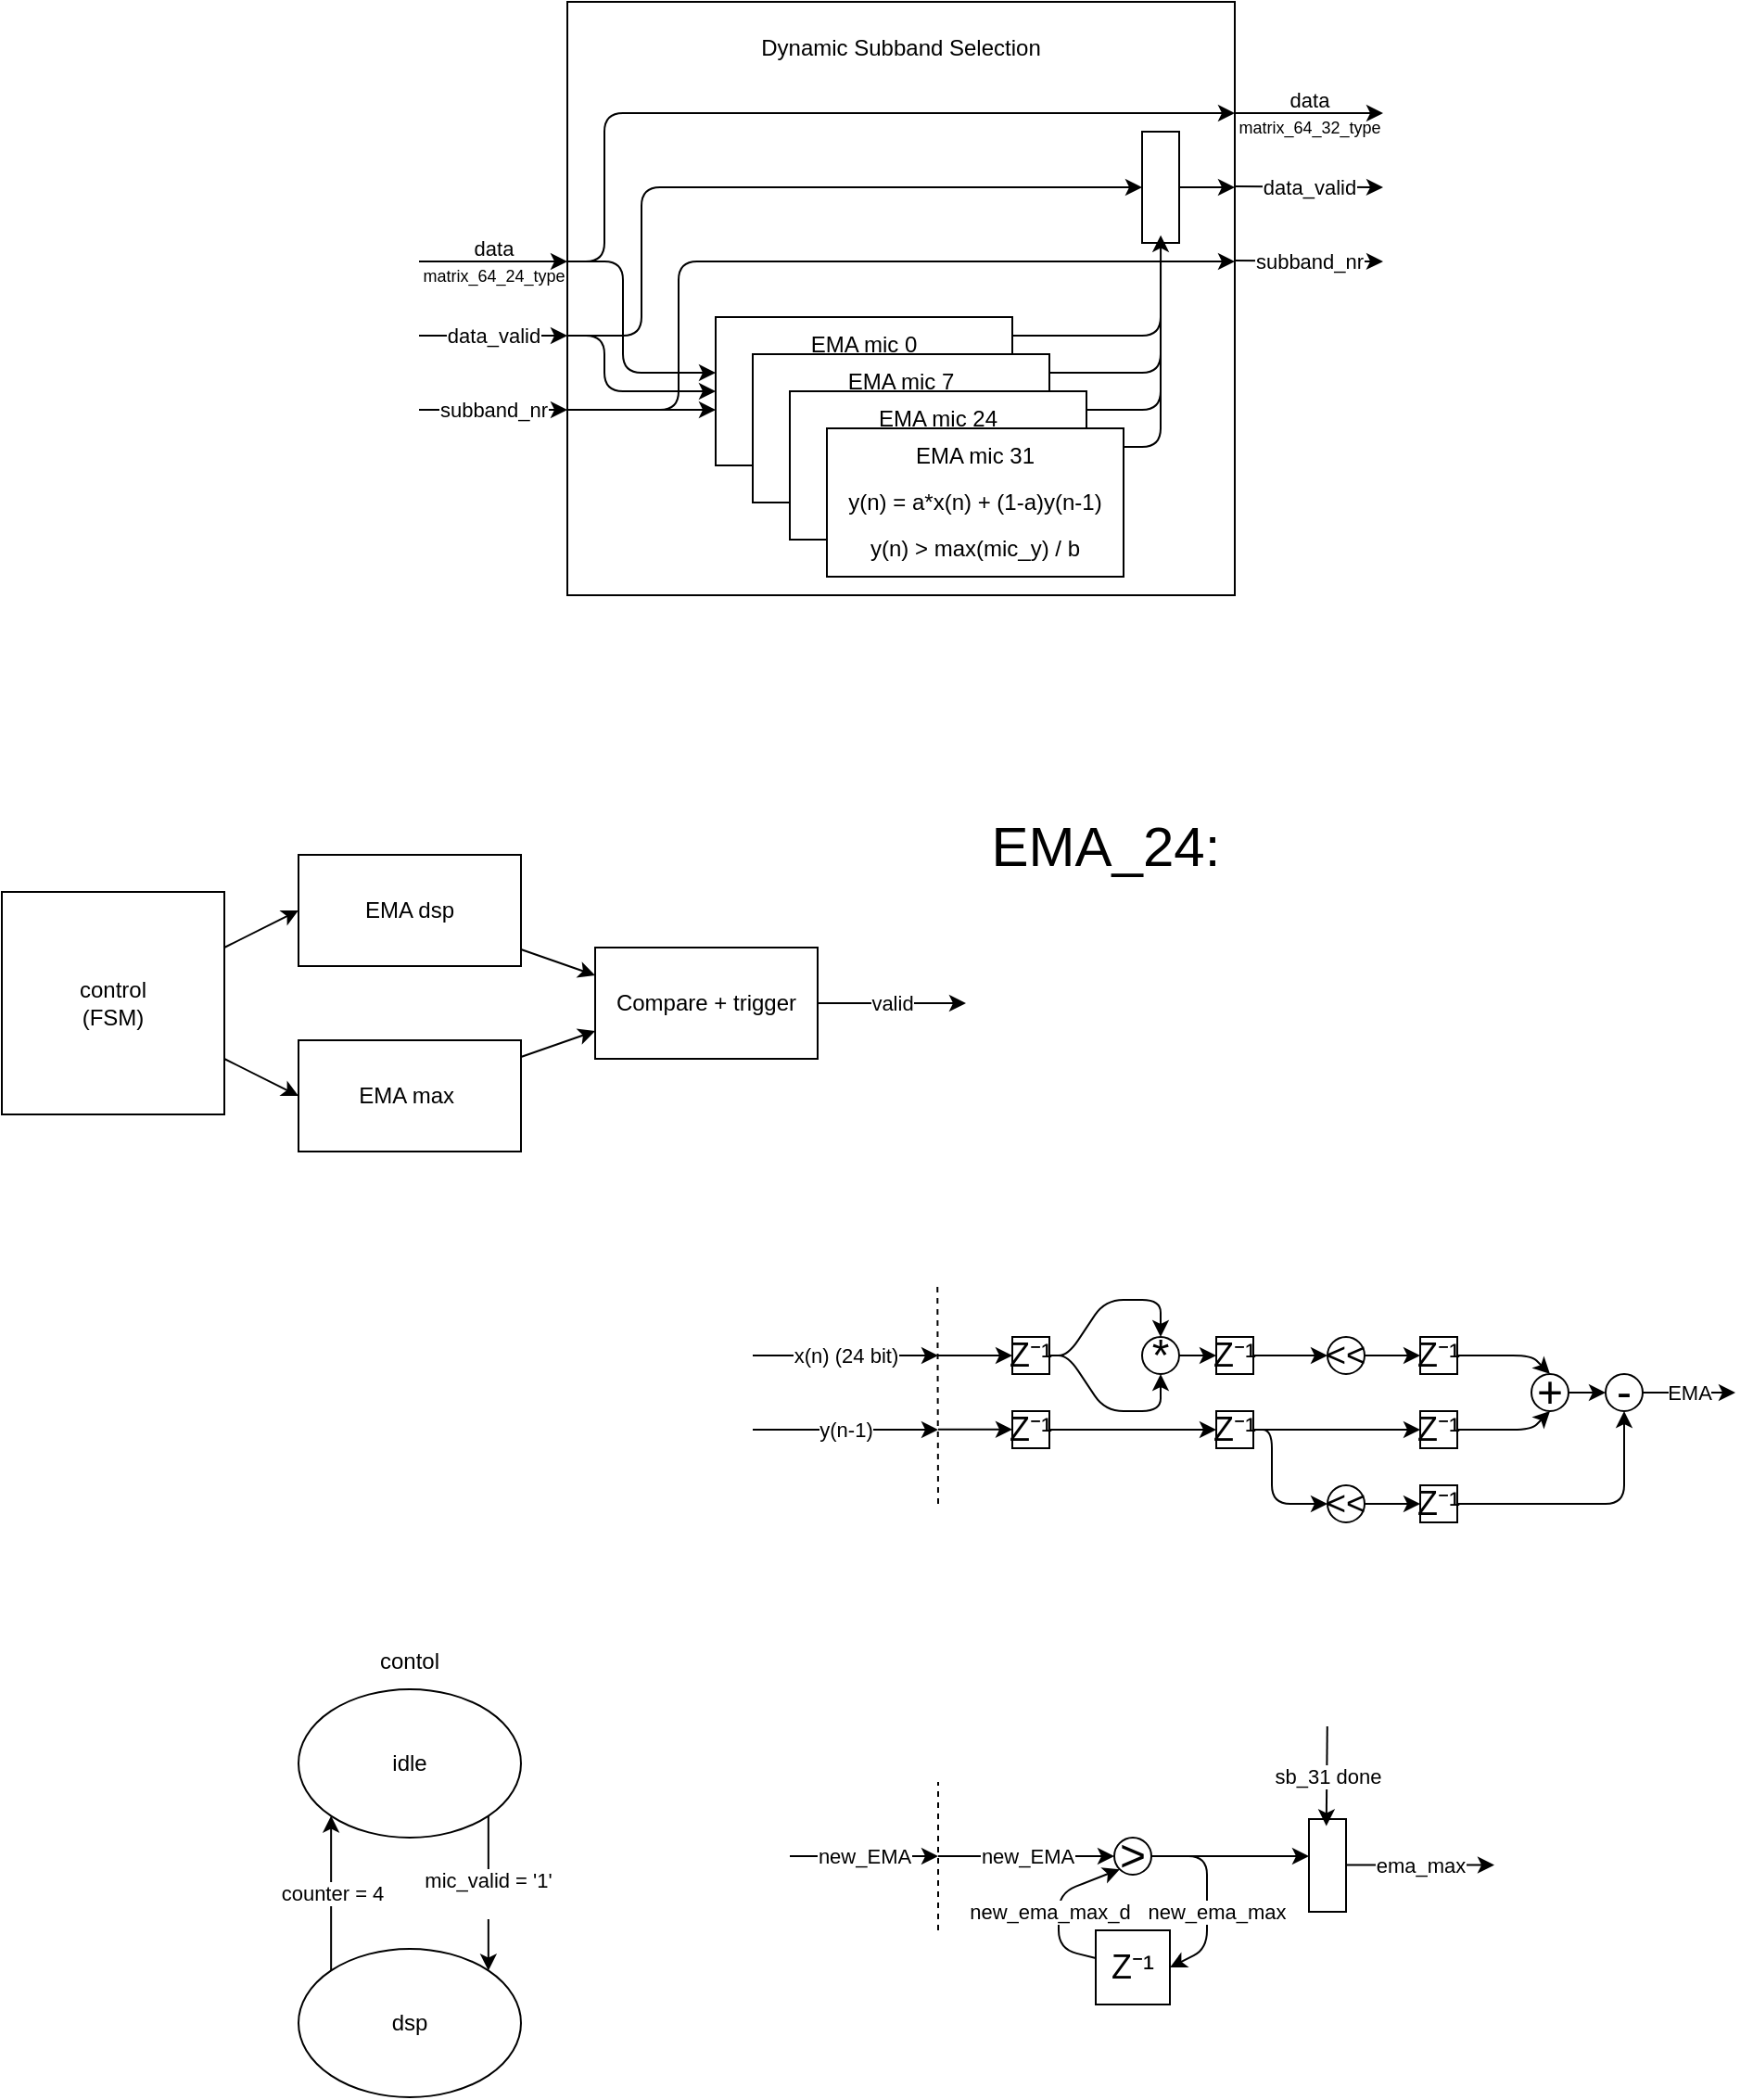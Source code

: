 <mxfile>
    <diagram id="4cmVSjoLq1-_rq1nJ965" name="Page-1">
        <mxGraphModel dx="-432" dy="1437" grid="1" gridSize="10" guides="1" tooltips="1" connect="1" arrows="1" fold="1" page="1" pageScale="1" pageWidth="1169" pageHeight="827" math="0" shadow="0">
            <root>
                <mxCell id="0"/>
                <mxCell id="1" parent="0"/>
                <mxCell id="14" value="x(n) (24 bit)" style="endArrow=classic;html=1;" parent="1" edge="1">
                    <mxGeometry width="50" height="50" relative="1" as="geometry">
                        <mxPoint x="1660" y="330" as="sourcePoint"/>
                        <mxPoint x="1760" y="330" as="targetPoint"/>
                        <mxPoint as="offset"/>
                    </mxGeometry>
                </mxCell>
                <mxCell id="15" value="" style="endArrow=none;dashed=1;html=1;" parent="1" edge="1">
                    <mxGeometry width="50" height="50" relative="1" as="geometry">
                        <mxPoint x="1760" y="410" as="sourcePoint"/>
                        <mxPoint x="1759.62" y="290" as="targetPoint"/>
                    </mxGeometry>
                </mxCell>
                <mxCell id="16" value="" style="endArrow=classic;html=1;entryX=0.5;entryY=1;entryDx=0;entryDy=0;exitX=1;exitY=0.5;exitDx=0;exitDy=0;" parent="1" source="20" target="18" edge="1">
                    <mxGeometry width="50" height="50" relative="1" as="geometry">
                        <mxPoint x="1850" y="330" as="sourcePoint"/>
                        <mxPoint x="1870" y="330" as="targetPoint"/>
                        <Array as="points">
                            <mxPoint x="1830" y="330"/>
                            <mxPoint x="1850" y="360"/>
                            <mxPoint x="1880" y="360"/>
                        </Array>
                    </mxGeometry>
                </mxCell>
                <mxCell id="17" style="edgeStyle=none;html=1;entryX=0;entryY=0.5;entryDx=0;entryDy=0;" parent="1" source="18" target="23" edge="1">
                    <mxGeometry relative="1" as="geometry"/>
                </mxCell>
                <mxCell id="18" value="&lt;font style=&quot;font-size: 24px;&quot;&gt;*&lt;/font&gt;" style="ellipse;whiteSpace=wrap;html=1;aspect=fixed;" parent="1" vertex="1">
                    <mxGeometry x="1870" y="320" width="20" height="20" as="geometry"/>
                </mxCell>
                <mxCell id="19" value="" style="endArrow=classic;html=1;entryX=0.5;entryY=0;entryDx=0;entryDy=0;exitX=1;exitY=0.5;exitDx=0;exitDy=0;" parent="1" source="20" target="18" edge="1">
                    <mxGeometry width="50" height="50" relative="1" as="geometry">
                        <mxPoint x="1790" y="330" as="sourcePoint"/>
                        <mxPoint x="1880" y="290" as="targetPoint"/>
                        <Array as="points">
                            <mxPoint x="1830" y="330"/>
                            <mxPoint x="1850" y="300"/>
                            <mxPoint x="1880" y="300"/>
                        </Array>
                    </mxGeometry>
                </mxCell>
                <mxCell id="20" value="&lt;font style=&quot;font-size: 18px;&quot;&gt;Z⁻¹&lt;/font&gt;" style="whiteSpace=wrap;html=1;aspect=fixed;fontSize=12;" parent="1" vertex="1">
                    <mxGeometry x="1800" y="320" width="20" height="20" as="geometry"/>
                </mxCell>
                <mxCell id="21" value="y(n-1)" style="endArrow=classic;html=1;" parent="1" edge="1">
                    <mxGeometry width="50" height="50" relative="1" as="geometry">
                        <mxPoint x="1660" y="370" as="sourcePoint"/>
                        <mxPoint x="1760" y="370" as="targetPoint"/>
                    </mxGeometry>
                </mxCell>
                <mxCell id="22" style="edgeStyle=none;html=1;entryX=0;entryY=0.5;entryDx=0;entryDy=0;" parent="1" source="23" target="27" edge="1">
                    <mxGeometry relative="1" as="geometry"/>
                </mxCell>
                <mxCell id="23" value="&lt;font style=&quot;font-size: 18px;&quot;&gt;Z⁻¹&lt;/font&gt;" style="whiteSpace=wrap;html=1;aspect=fixed;fontSize=12;" parent="1" vertex="1">
                    <mxGeometry x="1910" y="320" width="20" height="20" as="geometry"/>
                </mxCell>
                <mxCell id="24" style="edgeStyle=none;html=1;entryX=0.5;entryY=0;entryDx=0;entryDy=0;" parent="1" source="25" target="42" edge="1">
                    <mxGeometry relative="1" as="geometry">
                        <Array as="points">
                            <mxPoint x="2080" y="330"/>
                        </Array>
                    </mxGeometry>
                </mxCell>
                <mxCell id="25" value="&lt;font style=&quot;font-size: 18px;&quot;&gt;Z⁻¹&lt;/font&gt;" style="whiteSpace=wrap;html=1;aspect=fixed;fontSize=12;" parent="1" vertex="1">
                    <mxGeometry x="2020" y="320" width="20" height="20" as="geometry"/>
                </mxCell>
                <mxCell id="26" style="edgeStyle=none;html=1;entryX=0;entryY=0.5;entryDx=0;entryDy=0;" parent="1" source="27" target="25" edge="1">
                    <mxGeometry relative="1" as="geometry"/>
                </mxCell>
                <mxCell id="27" value="&lt;font style=&quot;font-size: 18px;&quot;&gt;&amp;lt;&amp;lt;&lt;/font&gt;" style="ellipse;whiteSpace=wrap;html=1;aspect=fixed;" parent="1" vertex="1">
                    <mxGeometry x="1970" y="320" width="20" height="20" as="geometry"/>
                </mxCell>
                <mxCell id="28" style="edgeStyle=none;html=1;entryX=0;entryY=0.5;entryDx=0;entryDy=0;" parent="1" source="29" target="32" edge="1">
                    <mxGeometry relative="1" as="geometry"/>
                </mxCell>
                <mxCell id="29" value="&lt;font style=&quot;font-size: 18px;&quot;&gt;Z⁻¹&lt;/font&gt;" style="whiteSpace=wrap;html=1;aspect=fixed;fontSize=12;" parent="1" vertex="1">
                    <mxGeometry x="1800" y="360" width="20" height="20" as="geometry"/>
                </mxCell>
                <mxCell id="30" style="edgeStyle=none;html=1;entryX=0;entryY=0.5;entryDx=0;entryDy=0;" parent="1" source="32" target="38" edge="1">
                    <mxGeometry relative="1" as="geometry">
                        <mxPoint x="1960" y="410" as="targetPoint"/>
                        <Array as="points">
                            <mxPoint x="1940" y="370"/>
                            <mxPoint x="1940" y="410"/>
                        </Array>
                    </mxGeometry>
                </mxCell>
                <mxCell id="31" style="edgeStyle=none;html=1;entryX=0;entryY=0.5;entryDx=0;entryDy=0;" parent="1" source="32" target="34" edge="1">
                    <mxGeometry relative="1" as="geometry"/>
                </mxCell>
                <mxCell id="32" value="&lt;font style=&quot;font-size: 18px;&quot;&gt;Z⁻¹&lt;/font&gt;" style="whiteSpace=wrap;html=1;aspect=fixed;fontSize=12;" parent="1" vertex="1">
                    <mxGeometry x="1910" y="360" width="20" height="20" as="geometry"/>
                </mxCell>
                <mxCell id="33" style="edgeStyle=none;html=1;entryX=0.5;entryY=1;entryDx=0;entryDy=0;" parent="1" source="34" target="42" edge="1">
                    <mxGeometry relative="1" as="geometry">
                        <Array as="points">
                            <mxPoint x="2080" y="370"/>
                        </Array>
                    </mxGeometry>
                </mxCell>
                <mxCell id="34" value="&lt;font style=&quot;font-size: 18px;&quot;&gt;Z⁻¹&lt;/font&gt;" style="whiteSpace=wrap;html=1;aspect=fixed;fontSize=12;" parent="1" vertex="1">
                    <mxGeometry x="2020" y="360" width="20" height="20" as="geometry"/>
                </mxCell>
                <mxCell id="35" style="edgeStyle=none;html=1;entryX=0.5;entryY=1;entryDx=0;entryDy=0;" parent="1" source="36" target="44" edge="1">
                    <mxGeometry relative="1" as="geometry">
                        <mxPoint x="2120" y="380" as="targetPoint"/>
                        <Array as="points">
                            <mxPoint x="2130" y="410"/>
                        </Array>
                    </mxGeometry>
                </mxCell>
                <mxCell id="36" value="&lt;font style=&quot;font-size: 18px;&quot;&gt;Z⁻¹&lt;/font&gt;" style="whiteSpace=wrap;html=1;aspect=fixed;fontSize=12;" parent="1" vertex="1">
                    <mxGeometry x="2020" y="400" width="20" height="20" as="geometry"/>
                </mxCell>
                <mxCell id="37" style="edgeStyle=none;html=1;entryX=0;entryY=0.5;entryDx=0;entryDy=0;" parent="1" source="38" target="36" edge="1">
                    <mxGeometry relative="1" as="geometry"/>
                </mxCell>
                <mxCell id="38" value="&lt;font style=&quot;font-size: 18px;&quot;&gt;&amp;lt;&amp;lt;&lt;/font&gt;" style="ellipse;whiteSpace=wrap;html=1;aspect=fixed;" parent="1" vertex="1">
                    <mxGeometry x="1970" y="400" width="20" height="20" as="geometry"/>
                </mxCell>
                <mxCell id="39" value="" style="endArrow=classic;html=1;" parent="1" edge="1">
                    <mxGeometry width="50" height="50" relative="1" as="geometry">
                        <mxPoint x="1760" y="330" as="sourcePoint"/>
                        <mxPoint x="1800" y="330" as="targetPoint"/>
                    </mxGeometry>
                </mxCell>
                <mxCell id="40" value="" style="endArrow=classic;html=1;" parent="1" edge="1">
                    <mxGeometry width="50" height="50" relative="1" as="geometry">
                        <mxPoint x="1760" y="369.87" as="sourcePoint"/>
                        <mxPoint x="1800" y="369.87" as="targetPoint"/>
                    </mxGeometry>
                </mxCell>
                <mxCell id="41" style="edgeStyle=none;html=1;entryX=0;entryY=0.5;entryDx=0;entryDy=0;" parent="1" source="42" target="44" edge="1">
                    <mxGeometry relative="1" as="geometry"/>
                </mxCell>
                <mxCell id="42" value="&lt;font style=&quot;font-size: 24px;&quot;&gt;+&lt;/font&gt;" style="ellipse;whiteSpace=wrap;html=1;aspect=fixed;" parent="1" vertex="1">
                    <mxGeometry x="2080" y="340" width="20" height="20" as="geometry"/>
                </mxCell>
                <mxCell id="43" value="EMA" style="edgeStyle=none;html=1;" parent="1" source="44" edge="1">
                    <mxGeometry relative="1" as="geometry">
                        <mxPoint x="2190" y="350" as="targetPoint"/>
                    </mxGeometry>
                </mxCell>
                <mxCell id="44" value="&lt;font style=&quot;font-size: 24px;&quot;&gt;-&lt;/font&gt;" style="ellipse;whiteSpace=wrap;html=1;aspect=fixed;" parent="1" vertex="1">
                    <mxGeometry x="2120" y="340" width="20" height="20" as="geometry"/>
                </mxCell>
                <mxCell id="45" value="mic_valid = &#39;1&#39;&lt;div&gt;&lt;br&gt;&lt;/div&gt;" style="edgeStyle=none;html=1;exitX=1;exitY=1;exitDx=0;exitDy=0;entryX=1;entryY=0;entryDx=0;entryDy=0;" parent="1" source="46" target="47" edge="1">
                    <mxGeometry relative="1" as="geometry"/>
                </mxCell>
                <mxCell id="46" value="&lt;span style=&quot;font-weight: normal;&quot;&gt;&lt;font&gt;idle&lt;/font&gt;&lt;/span&gt;" style="ellipse;whiteSpace=wrap;html=1;fontStyle=1" parent="1" vertex="1">
                    <mxGeometry x="1415" y="510" width="120" height="80" as="geometry"/>
                </mxCell>
                <mxCell id="47" value="dsp" style="ellipse;whiteSpace=wrap;html=1;" parent="1" vertex="1">
                    <mxGeometry x="1415" y="650" width="120" height="80" as="geometry"/>
                </mxCell>
                <mxCell id="48" value="counter = 4" style="edgeStyle=none;html=1;exitX=0;exitY=0;exitDx=0;exitDy=0;entryX=0;entryY=1;entryDx=0;entryDy=0;" parent="1" source="47" target="46" edge="1">
                    <mxGeometry relative="1" as="geometry"/>
                </mxCell>
                <mxCell id="49" value="contol" style="text;html=1;align=center;verticalAlign=middle;whiteSpace=wrap;rounded=0;" parent="1" vertex="1">
                    <mxGeometry x="1445" y="480" width="60" height="30" as="geometry"/>
                </mxCell>
                <mxCell id="51" value="" style="endArrow=none;dashed=1;html=1;" parent="1" edge="1">
                    <mxGeometry width="50" height="50" relative="1" as="geometry">
                        <mxPoint x="1760" y="640" as="sourcePoint"/>
                        <mxPoint x="1760" y="560" as="targetPoint"/>
                    </mxGeometry>
                </mxCell>
                <mxCell id="52" value="new_EMA" style="endArrow=classic;html=1;entryX=0;entryY=0.5;entryDx=0;entryDy=0;" parent="1" target="54" edge="1">
                    <mxGeometry width="50" height="50" relative="1" as="geometry">
                        <mxPoint x="1760" y="600" as="sourcePoint"/>
                        <mxPoint x="1840" y="640" as="targetPoint"/>
                    </mxGeometry>
                </mxCell>
                <mxCell id="53" value="new_ema_max" style="edgeStyle=none;html=1;entryX=1;entryY=0.5;entryDx=0;entryDy=0;" parent="1" source="54" target="57" edge="1">
                    <mxGeometry x="0.172" y="5" relative="1" as="geometry">
                        <mxPoint x="1935" y="600" as="targetPoint"/>
                        <Array as="points">
                            <mxPoint x="1905" y="600"/>
                            <mxPoint x="1905" y="650"/>
                        </Array>
                        <mxPoint as="offset"/>
                    </mxGeometry>
                </mxCell>
                <mxCell id="54" value="&lt;font style=&quot;font-size: 24px;&quot;&gt;&amp;gt;&lt;/font&gt;" style="ellipse;whiteSpace=wrap;html=1;aspect=fixed;" parent="1" vertex="1">
                    <mxGeometry x="1855" y="590" width="20" height="20" as="geometry"/>
                </mxCell>
                <mxCell id="55" style="edgeStyle=none;html=1;entryX=0;entryY=1;entryDx=0;entryDy=0;" parent="1" source="57" target="54" edge="1">
                    <mxGeometry relative="1" as="geometry">
                        <Array as="points">
                            <mxPoint x="1825" y="650"/>
                            <mxPoint x="1825" y="620"/>
                        </Array>
                    </mxGeometry>
                </mxCell>
                <mxCell id="56" value="new_ema_max_d" style="edgeLabel;html=1;align=center;verticalAlign=middle;resizable=0;points=[];" parent="55" vertex="1" connectable="0">
                    <mxGeometry x="0.031" y="1" relative="1" as="geometry">
                        <mxPoint x="-4" y="4" as="offset"/>
                    </mxGeometry>
                </mxCell>
                <mxCell id="57" value="&lt;font style=&quot;font-size: 18px;&quot;&gt;Z⁻¹&lt;/font&gt;" style="whiteSpace=wrap;html=1;aspect=fixed;fontSize=12;" parent="1" vertex="1">
                    <mxGeometry x="1845" y="640" width="40" height="40" as="geometry"/>
                </mxCell>
                <mxCell id="58" value="" style="externalPins=0;recursiveResize=0;shadow=0;dashed=0;align=center;html=1;strokeWidth=1;shape=mxgraph.rtl.abstract.entity;container=1;collapsible=0;kind=mux;drawPins=0;left=4;right=1;bottom=0;top=0;" parent="1" vertex="1">
                    <mxGeometry x="1960" y="580" width="20" height="50" as="geometry"/>
                </mxCell>
                <mxCell id="59" style="edgeStyle=none;html=1;entryX=0;entryY=0;entryDx=0;entryDy=20;entryPerimeter=0;" parent="1" source="54" target="58" edge="1">
                    <mxGeometry relative="1" as="geometry"/>
                </mxCell>
                <mxCell id="60" value="sb_31 done" style="endArrow=classic;html=1;entryX=0.469;entryY=0.075;entryDx=0;entryDy=0;entryPerimeter=0;" parent="1" edge="1" target="58">
                    <mxGeometry width="50" height="50" relative="1" as="geometry">
                        <mxPoint x="1969.88" y="530" as="sourcePoint"/>
                        <mxPoint x="1969.88" y="580" as="targetPoint"/>
                    </mxGeometry>
                </mxCell>
                <mxCell id="61" value="ema_max" style="endArrow=classic;html=1;" parent="1" edge="1">
                    <mxGeometry width="50" height="50" relative="1" as="geometry">
                        <mxPoint x="1980" y="604.78" as="sourcePoint"/>
                        <mxPoint x="2060" y="604.78" as="targetPoint"/>
                        <mxPoint as="offset"/>
                    </mxGeometry>
                </mxCell>
                <mxCell id="63" value="" style="rounded=0;whiteSpace=wrap;html=1;" parent="1" vertex="1">
                    <mxGeometry x="1560" y="-400" width="360" height="320" as="geometry"/>
                </mxCell>
                <mxCell id="64" value="data&lt;div&gt;&lt;div&gt;&lt;font style=&quot;font-size: 9px;&quot;&gt;matrix_64_24_type&lt;/font&gt;&lt;/div&gt;&lt;/div&gt;" style="endArrow=classic;html=1;labelBackgroundColor=none;" parent="1" edge="1">
                    <mxGeometry width="50" height="50" relative="1" as="geometry">
                        <mxPoint x="1480" y="-260" as="sourcePoint"/>
                        <mxPoint x="1560" y="-260" as="targetPoint"/>
                        <mxPoint as="offset"/>
                    </mxGeometry>
                </mxCell>
                <mxCell id="65" value="data_valid" style="endArrow=classic;html=1;" parent="1" edge="1">
                    <mxGeometry width="50" height="50" relative="1" as="geometry">
                        <mxPoint x="1480" y="-220" as="sourcePoint"/>
                        <mxPoint x="1560" y="-220" as="targetPoint"/>
                    </mxGeometry>
                </mxCell>
                <mxCell id="66" value="subband_nr" style="endArrow=classic;html=1;" parent="1" edge="1">
                    <mxGeometry width="50" height="50" relative="1" as="geometry">
                        <mxPoint x="1480" y="-180" as="sourcePoint"/>
                        <mxPoint x="1560" y="-180" as="targetPoint"/>
                    </mxGeometry>
                </mxCell>
                <mxCell id="68" value="Dynamic Subband Selection" style="text;html=1;align=center;verticalAlign=middle;whiteSpace=wrap;rounded=0;" parent="1" vertex="1">
                    <mxGeometry x="1560" y="-390" width="360" height="30" as="geometry"/>
                </mxCell>
                <mxCell id="69" value="data&lt;div&gt;&lt;div&gt;&lt;font style=&quot;font-size: 9px;&quot;&gt;matrix_64_32_type&lt;/font&gt;&lt;/div&gt;&lt;/div&gt;" style="endArrow=classic;html=1;labelBackgroundColor=none;" parent="1" edge="1">
                    <mxGeometry width="50" height="50" relative="1" as="geometry">
                        <mxPoint x="1920" y="-340" as="sourcePoint"/>
                        <mxPoint x="2000" y="-340" as="targetPoint"/>
                        <mxPoint as="offset"/>
                    </mxGeometry>
                </mxCell>
                <mxCell id="70" value="subband_nr" style="endArrow=classic;html=1;" parent="1" edge="1">
                    <mxGeometry width="50" height="50" relative="1" as="geometry">
                        <mxPoint x="1920" y="-260.54" as="sourcePoint"/>
                        <mxPoint x="2000" y="-260" as="targetPoint"/>
                    </mxGeometry>
                </mxCell>
                <mxCell id="71" value="data_valid" style="endArrow=classic;html=1;" parent="1" edge="1">
                    <mxGeometry width="50" height="50" relative="1" as="geometry">
                        <mxPoint x="1920" y="-300.54" as="sourcePoint"/>
                        <mxPoint x="2000" y="-300" as="targetPoint"/>
                    </mxGeometry>
                </mxCell>
                <mxCell id="72" value="" style="externalPins=0;recursiveResize=0;shadow=0;dashed=0;align=center;html=1;strokeWidth=1;shape=mxgraph.rtl.abstract.entity;container=1;collapsible=0;kind=sequential;drawPins=0;left=3;right=2;bottom=0;top=0;" parent="1" vertex="1">
                    <mxGeometry x="1640" y="-230" width="160" height="80" as="geometry"/>
                </mxCell>
                <mxCell id="73" value="EMA mic 0" style="text;html=1;align=center;verticalAlign=middle;whiteSpace=wrap;rounded=0;" parent="72" vertex="1">
                    <mxGeometry width="160" height="30" as="geometry"/>
                </mxCell>
                <mxCell id="74" value="" style="externalPins=0;recursiveResize=0;shadow=0;dashed=0;align=center;html=1;strokeWidth=1;shape=mxgraph.rtl.abstract.entity;container=1;collapsible=0;kind=sequential;drawPins=0;left=3;right=2;bottom=0;top=0;" parent="72" vertex="1">
                    <mxGeometry x="20" y="20" width="160" height="80" as="geometry"/>
                </mxCell>
                <mxCell id="75" value="EMA mic 7" style="text;html=1;align=center;verticalAlign=middle;whiteSpace=wrap;rounded=0;" parent="74" vertex="1">
                    <mxGeometry width="160" height="30" as="geometry"/>
                </mxCell>
                <mxCell id="76" value="" style="externalPins=0;recursiveResize=0;shadow=0;dashed=0;align=center;html=1;strokeWidth=1;shape=mxgraph.rtl.abstract.entity;container=1;collapsible=0;kind=sequential;drawPins=0;left=3;right=2;bottom=0;top=0;" parent="1" vertex="1">
                    <mxGeometry x="1680" y="-190" width="160" height="80" as="geometry"/>
                </mxCell>
                <mxCell id="77" value="EMA mic 24" style="text;html=1;align=center;verticalAlign=middle;whiteSpace=wrap;rounded=0;" parent="76" vertex="1">
                    <mxGeometry width="160" height="30" as="geometry"/>
                </mxCell>
                <mxCell id="78" value="" style="externalPins=0;recursiveResize=0;shadow=0;dashed=0;align=center;html=1;strokeWidth=1;shape=mxgraph.rtl.abstract.entity;container=1;collapsible=0;kind=sequential;drawPins=0;left=3;right=2;bottom=0;top=0;" parent="76" vertex="1">
                    <mxGeometry x="20" y="20" width="160" height="80" as="geometry"/>
                </mxCell>
                <mxCell id="79" value="EMA mic 31" style="text;html=1;align=center;verticalAlign=middle;whiteSpace=wrap;rounded=0;" parent="78" vertex="1">
                    <mxGeometry width="160" height="30" as="geometry"/>
                </mxCell>
                <mxCell id="80" value="y(n) = a*x(n) + (1-a)y(n-1)" style="text;html=1;align=center;verticalAlign=middle;whiteSpace=wrap;rounded=0;" parent="78" vertex="1">
                    <mxGeometry x="10" y="25" width="140" height="30" as="geometry"/>
                </mxCell>
                <mxCell id="81" value="y(n) &amp;gt; max(mic_y) / b" style="text;html=1;align=center;verticalAlign=middle;whiteSpace=wrap;rounded=0;" parent="78" vertex="1">
                    <mxGeometry y="50" width="160" height="30" as="geometry"/>
                </mxCell>
                <mxCell id="82" style="edgeStyle=none;html=1;" parent="1" source="83" edge="1">
                    <mxGeometry relative="1" as="geometry">
                        <mxPoint x="1920" y="-300" as="targetPoint"/>
                    </mxGeometry>
                </mxCell>
                <mxCell id="83" value="" style="externalPins=0;recursiveResize=0;shadow=0;dashed=0;align=center;html=1;strokeWidth=1;shape=mxgraph.rtl.abstract.entity;container=1;collapsible=0;kind=mux;drawPins=0;left=4;right=1;bottom=0;top=0;" parent="1" vertex="1">
                    <mxGeometry x="1870" y="-330" width="20" height="60" as="geometry"/>
                </mxCell>
                <mxCell id="84" value="" style="endArrow=classic;html=1;entryX=0;entryY=0;entryDx=0;entryDy=30;entryPerimeter=0;" parent="1" target="83" edge="1">
                    <mxGeometry width="50" height="50" relative="1" as="geometry">
                        <mxPoint x="1560" y="-220" as="sourcePoint"/>
                        <mxPoint x="1640" y="-220" as="targetPoint"/>
                        <Array as="points">
                            <mxPoint x="1600" y="-220"/>
                            <mxPoint x="1600" y="-300"/>
                        </Array>
                    </mxGeometry>
                </mxCell>
                <mxCell id="85" value="" style="endArrow=classic;html=1;" parent="1" edge="1">
                    <mxGeometry width="50" height="50" relative="1" as="geometry">
                        <mxPoint x="1560" y="-180" as="sourcePoint"/>
                        <mxPoint x="1920" y="-260" as="targetPoint"/>
                        <Array as="points">
                            <mxPoint x="1620" y="-180"/>
                            <mxPoint x="1620" y="-260"/>
                        </Array>
                    </mxGeometry>
                </mxCell>
                <mxCell id="86" value="" style="endArrow=classic;html=1;" parent="1" edge="1">
                    <mxGeometry width="50" height="50" relative="1" as="geometry">
                        <mxPoint x="1560" y="-260" as="sourcePoint"/>
                        <mxPoint x="1920" y="-340" as="targetPoint"/>
                        <Array as="points">
                            <mxPoint x="1580" y="-260"/>
                            <mxPoint x="1580" y="-340"/>
                        </Array>
                    </mxGeometry>
                </mxCell>
                <mxCell id="87" value="" style="endArrow=classic;html=1;entryX=0.502;entryY=0.931;entryDx=0;entryDy=0;entryPerimeter=0;" parent="1" target="83" edge="1">
                    <mxGeometry width="50" height="50" relative="1" as="geometry">
                        <mxPoint x="1860" y="-160" as="sourcePoint"/>
                        <mxPoint x="1870.04" y="-274.08" as="targetPoint"/>
                        <Array as="points">
                            <mxPoint x="1880" y="-160"/>
                        </Array>
                    </mxGeometry>
                </mxCell>
                <mxCell id="88" value="" style="endArrow=classic;html=1;" parent="1" edge="1">
                    <mxGeometry width="50" height="50" relative="1" as="geometry">
                        <mxPoint x="1560" y="-180" as="sourcePoint"/>
                        <mxPoint x="1640" y="-180" as="targetPoint"/>
                    </mxGeometry>
                </mxCell>
                <mxCell id="89" value="" style="endArrow=classic;html=1;" parent="1" edge="1">
                    <mxGeometry width="50" height="50" relative="1" as="geometry">
                        <mxPoint x="1560" y="-220" as="sourcePoint"/>
                        <mxPoint x="1640" y="-190" as="targetPoint"/>
                        <Array as="points">
                            <mxPoint x="1580" y="-220"/>
                            <mxPoint x="1580" y="-190"/>
                        </Array>
                    </mxGeometry>
                </mxCell>
                <mxCell id="90" value="" style="endArrow=classic;html=1;" parent="1" edge="1">
                    <mxGeometry width="50" height="50" relative="1" as="geometry">
                        <mxPoint x="1560" y="-260" as="sourcePoint"/>
                        <mxPoint x="1640" y="-200" as="targetPoint"/>
                        <Array as="points">
                            <mxPoint x="1590" y="-260"/>
                            <mxPoint x="1590" y="-200"/>
                        </Array>
                    </mxGeometry>
                </mxCell>
                <mxCell id="91" style="edgeStyle=none;html=1;entryX=0;entryY=0.5;entryDx=0;entryDy=0;" parent="1" source="93" target="95" edge="1">
                    <mxGeometry relative="1" as="geometry"/>
                </mxCell>
                <mxCell id="92" style="edgeStyle=none;html=1;entryX=0;entryY=0.5;entryDx=0;entryDy=0;" parent="1" source="93" target="97" edge="1">
                    <mxGeometry relative="1" as="geometry"/>
                </mxCell>
                <mxCell id="93" value="control&lt;div&gt;(FSM)&lt;/div&gt;" style="rounded=0;whiteSpace=wrap;html=1;" parent="1" vertex="1">
                    <mxGeometry x="1255" y="80" width="120" height="120" as="geometry"/>
                </mxCell>
                <mxCell id="94" style="edgeStyle=none;html=1;entryX=0;entryY=0.25;entryDx=0;entryDy=0;" parent="1" source="95" target="99" edge="1">
                    <mxGeometry relative="1" as="geometry"/>
                </mxCell>
                <mxCell id="95" value="EMA dsp" style="rounded=0;whiteSpace=wrap;html=1;" parent="1" vertex="1">
                    <mxGeometry x="1415" y="60" width="120" height="60" as="geometry"/>
                </mxCell>
                <mxCell id="96" style="edgeStyle=none;html=1;entryX=0;entryY=0.75;entryDx=0;entryDy=0;" parent="1" source="97" target="99" edge="1">
                    <mxGeometry relative="1" as="geometry"/>
                </mxCell>
                <mxCell id="97" value="EMA max&amp;nbsp;" style="rounded=0;whiteSpace=wrap;html=1;" parent="1" vertex="1">
                    <mxGeometry x="1415" y="160" width="120" height="60" as="geometry"/>
                </mxCell>
                <mxCell id="98" value="valid" style="edgeStyle=none;html=1;" parent="1" source="99" edge="1">
                    <mxGeometry relative="1" as="geometry">
                        <mxPoint x="1775" y="140" as="targetPoint"/>
                    </mxGeometry>
                </mxCell>
                <mxCell id="99" value="Compare + trigger" style="rounded=0;whiteSpace=wrap;html=1;" parent="1" vertex="1">
                    <mxGeometry x="1575" y="110" width="120" height="60" as="geometry"/>
                </mxCell>
                <mxCell id="102" value="&lt;font style=&quot;font-size: 30px;&quot;&gt;EMA_24:&lt;/font&gt;" style="text;html=1;align=center;verticalAlign=middle;resizable=0;points=[];autosize=1;strokeColor=none;fillColor=none;" parent="1" vertex="1">
                    <mxGeometry x="1775" y="30" width="150" height="50" as="geometry"/>
                </mxCell>
                <mxCell id="105" value="new_EMA" style="endArrow=classic;html=1;" edge="1" parent="1">
                    <mxGeometry width="50" height="50" relative="1" as="geometry">
                        <mxPoint x="1680" y="600" as="sourcePoint"/>
                        <mxPoint x="1760" y="600" as="targetPoint"/>
                    </mxGeometry>
                </mxCell>
                <mxCell id="111" value="" style="endArrow=none;html=1;" edge="1" parent="1">
                    <mxGeometry width="50" height="50" relative="1" as="geometry">
                        <mxPoint x="1840" y="-180" as="sourcePoint"/>
                        <mxPoint x="1880" y="-260" as="targetPoint"/>
                        <Array as="points">
                            <mxPoint x="1880" y="-180"/>
                        </Array>
                    </mxGeometry>
                </mxCell>
                <mxCell id="113" value="" style="endArrow=none;html=1;" edge="1" parent="1">
                    <mxGeometry width="50" height="50" relative="1" as="geometry">
                        <mxPoint x="1820" y="-200" as="sourcePoint"/>
                        <mxPoint x="1880" y="-250" as="targetPoint"/>
                        <Array as="points">
                            <mxPoint x="1880" y="-200"/>
                        </Array>
                    </mxGeometry>
                </mxCell>
                <mxCell id="114" value="" style="endArrow=none;html=1;" edge="1" parent="1">
                    <mxGeometry width="50" height="50" relative="1" as="geometry">
                        <mxPoint x="1800" y="-220" as="sourcePoint"/>
                        <mxPoint x="1880" y="-250" as="targetPoint"/>
                        <Array as="points">
                            <mxPoint x="1880" y="-220"/>
                        </Array>
                    </mxGeometry>
                </mxCell>
            </root>
        </mxGraphModel>
    </diagram>
</mxfile>